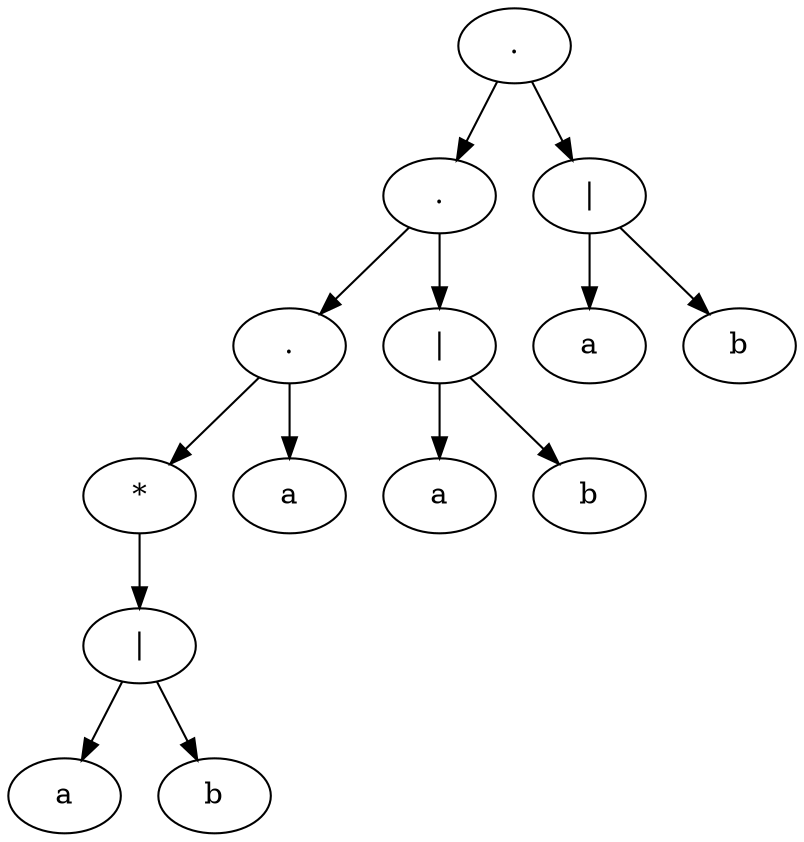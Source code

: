digraph {
	28526624 [label="."]
	28526624 -> 28526240
	28526240 [label="."]
	28526240 -> 28525856
	28525856 [label="."]
	28525856 -> 28525664
	28525664 [label="*"]
	28525664 -> 28525568
	28525568 [label="|"]
	28525568 -> 28525376
	28525376 [label=a]
	28525568 -> 28525472
	28525472 [label=b]
	28525856 -> 28525760
	28525760 [label=a]
	28526240 -> 28526144
	28526144 [label="|"]
	28526144 -> 28525952
	28525952 [label=a]
	28526144 -> 28526048
	28526048 [label=b]
	28526624 -> 28526528
	28526528 [label="|"]
	28526528 -> 28526336
	28526336 [label=a]
	28526528 -> 28526432
	28526432 [label=b]
}
